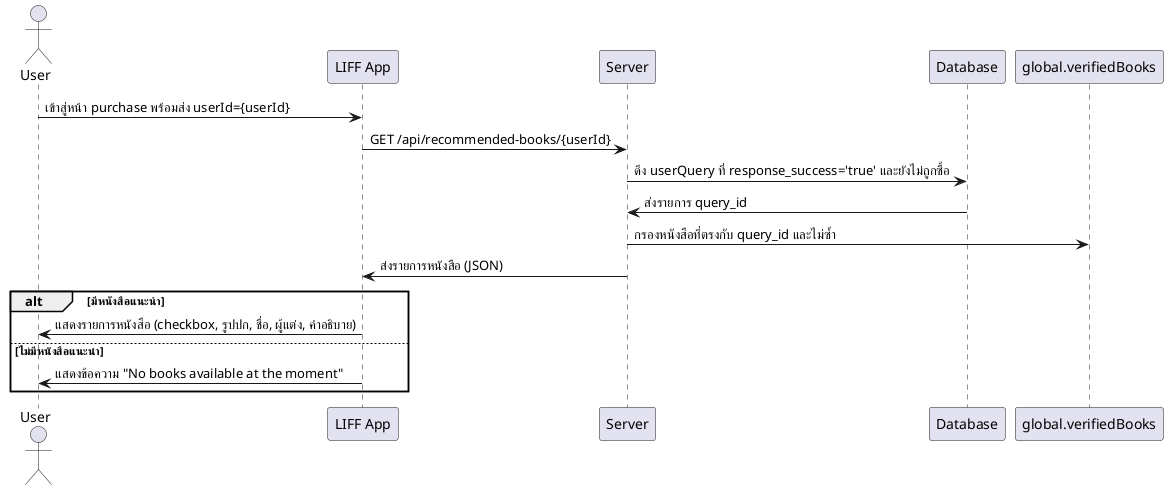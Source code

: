 @startuml
actor User
participant "LIFF App" as LIFF
participant "Server" as Server
participant "Database" as DB
participant "global.verifiedBooks" as Books

User -> LIFF: เข้าสู่หน้า purchase พร้อมส่ง userId={userId}
LIFF -> Server: GET /api/recommended-books/{userId}
Server -> DB: ดึง userQuery ที่ response_success='true' และยังไม่ถูกซื้อ
DB -> Server: ส่งรายการ query_id
Server -> Books: กรองหนังสือที่ตรงกับ query_id และไม่ซ้ำ
Server -> LIFF: ส่งรายการหนังสือ (JSON)
alt มีหนังสือแนะนำ
    LIFF -> User: แสดงรายการหนังสือ (checkbox, รูปปก, ชื่อ, ผู้แต่ง, คำอธิบาย)
else ไม่มีหนังสือแนะนำ
    LIFF -> User: แสดงข้อความ "No books available at the moment"
end

@enduml
